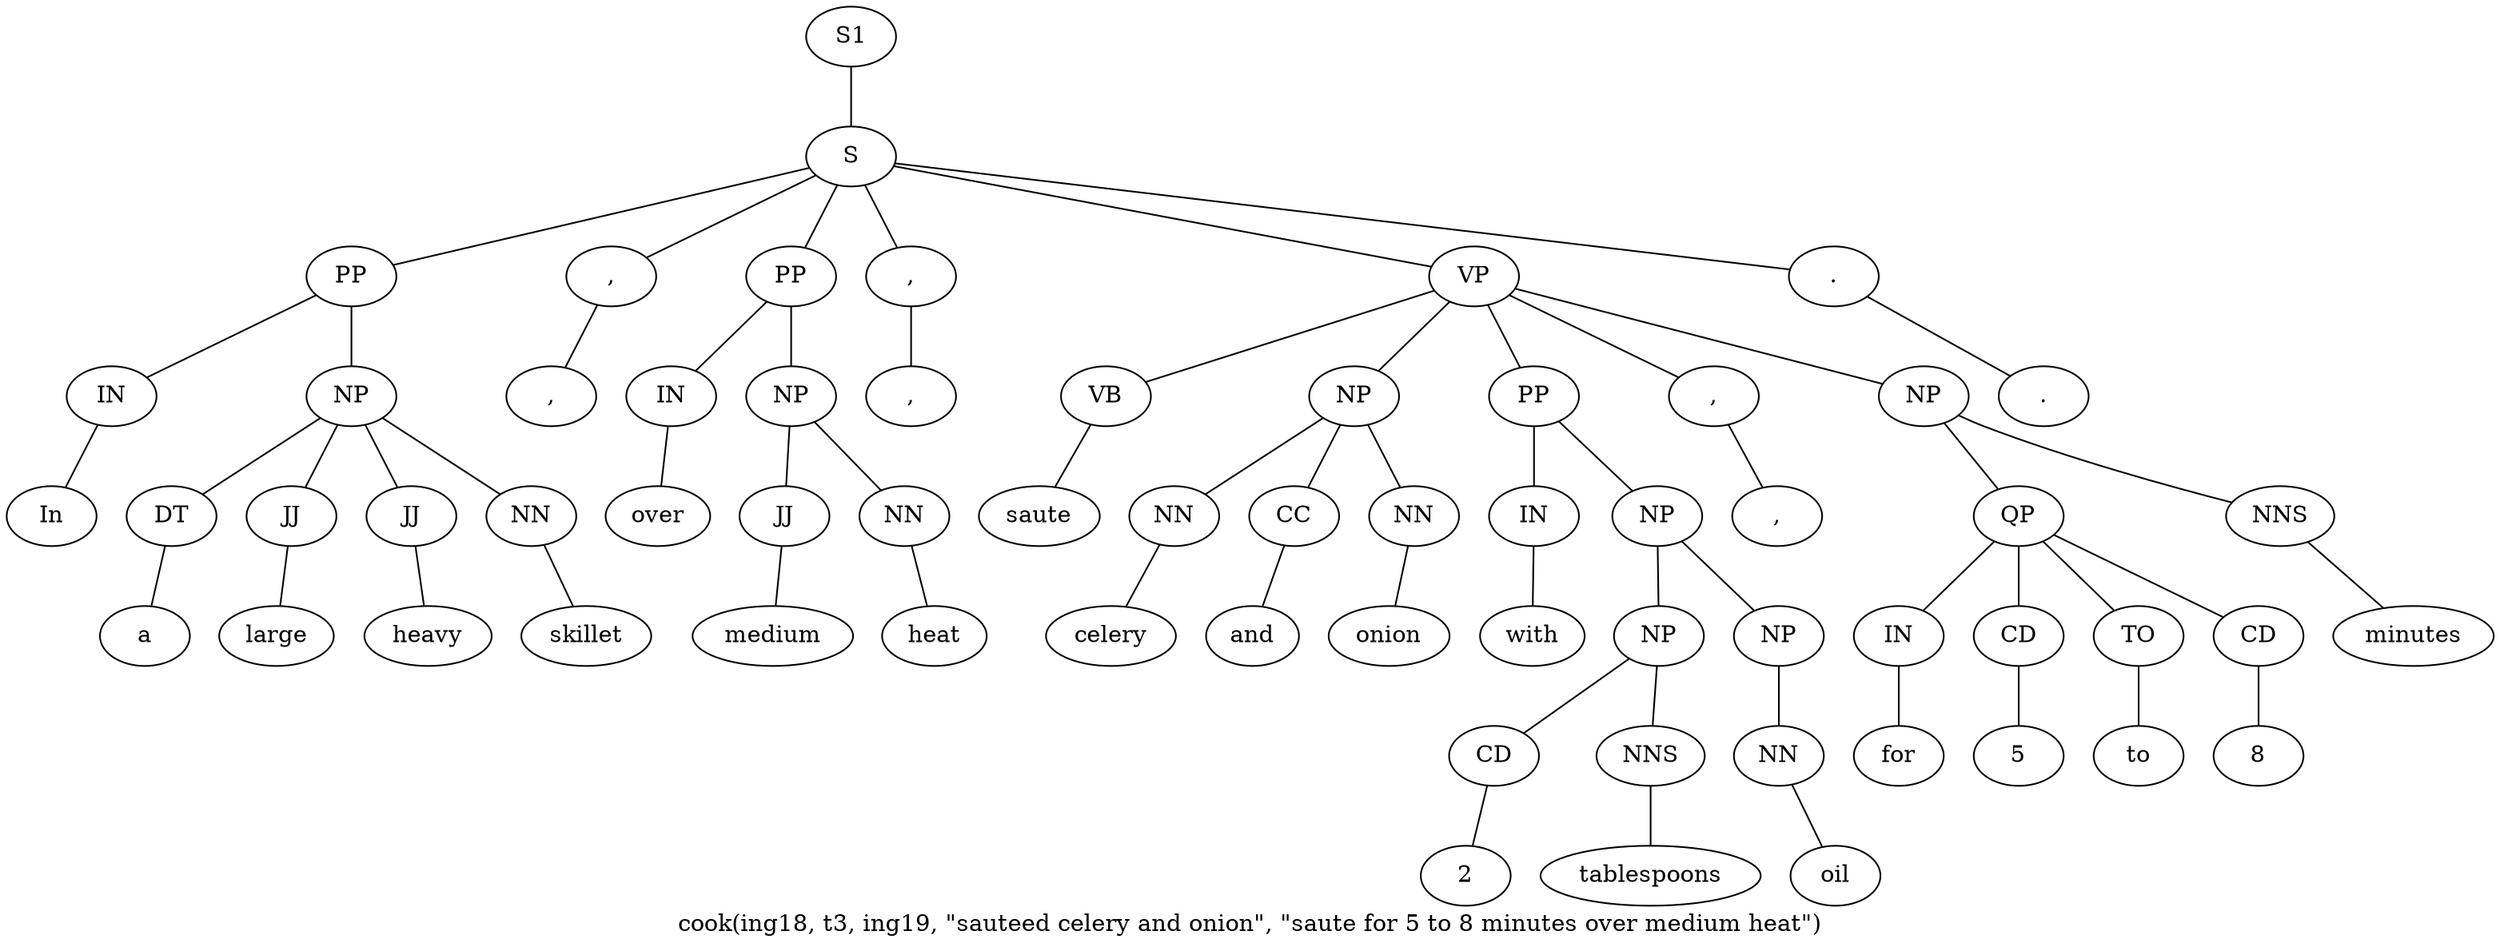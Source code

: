 graph SyntaxGraph {
	label = "cook(ing18, t3, ing19, \"sauteed celery and onion\", \"saute for 5 to 8 minutes over medium heat\")";
	Node0 [label="S1"];
	Node1 [label="S"];
	Node2 [label="PP"];
	Node3 [label="IN"];
	Node4 [label="In"];
	Node5 [label="NP"];
	Node6 [label="DT"];
	Node7 [label="a"];
	Node8 [label="JJ"];
	Node9 [label="large"];
	Node10 [label="JJ"];
	Node11 [label="heavy"];
	Node12 [label="NN"];
	Node13 [label="skillet"];
	Node14 [label=","];
	Node15 [label=","];
	Node16 [label="PP"];
	Node17 [label="IN"];
	Node18 [label="over"];
	Node19 [label="NP"];
	Node20 [label="JJ"];
	Node21 [label="medium"];
	Node22 [label="NN"];
	Node23 [label="heat"];
	Node24 [label=","];
	Node25 [label=","];
	Node26 [label="VP"];
	Node27 [label="VB"];
	Node28 [label="saute"];
	Node29 [label="NP"];
	Node30 [label="NN"];
	Node31 [label="celery"];
	Node32 [label="CC"];
	Node33 [label="and"];
	Node34 [label="NN"];
	Node35 [label="onion"];
	Node36 [label="PP"];
	Node37 [label="IN"];
	Node38 [label="with"];
	Node39 [label="NP"];
	Node40 [label="NP"];
	Node41 [label="CD"];
	Node42 [label="2"];
	Node43 [label="NNS"];
	Node44 [label="tablespoons"];
	Node45 [label="NP"];
	Node46 [label="NN"];
	Node47 [label="oil"];
	Node48 [label=","];
	Node49 [label=","];
	Node50 [label="NP"];
	Node51 [label="QP"];
	Node52 [label="IN"];
	Node53 [label="for"];
	Node54 [label="CD"];
	Node55 [label="5"];
	Node56 [label="TO"];
	Node57 [label="to"];
	Node58 [label="CD"];
	Node59 [label="8"];
	Node60 [label="NNS"];
	Node61 [label="minutes"];
	Node62 [label="."];
	Node63 [label="."];

	Node0 -- Node1;
	Node1 -- Node2;
	Node1 -- Node14;
	Node1 -- Node16;
	Node1 -- Node24;
	Node1 -- Node26;
	Node1 -- Node62;
	Node2 -- Node3;
	Node2 -- Node5;
	Node3 -- Node4;
	Node5 -- Node6;
	Node5 -- Node8;
	Node5 -- Node10;
	Node5 -- Node12;
	Node6 -- Node7;
	Node8 -- Node9;
	Node10 -- Node11;
	Node12 -- Node13;
	Node14 -- Node15;
	Node16 -- Node17;
	Node16 -- Node19;
	Node17 -- Node18;
	Node19 -- Node20;
	Node19 -- Node22;
	Node20 -- Node21;
	Node22 -- Node23;
	Node24 -- Node25;
	Node26 -- Node27;
	Node26 -- Node29;
	Node26 -- Node36;
	Node26 -- Node48;
	Node26 -- Node50;
	Node27 -- Node28;
	Node29 -- Node30;
	Node29 -- Node32;
	Node29 -- Node34;
	Node30 -- Node31;
	Node32 -- Node33;
	Node34 -- Node35;
	Node36 -- Node37;
	Node36 -- Node39;
	Node37 -- Node38;
	Node39 -- Node40;
	Node39 -- Node45;
	Node40 -- Node41;
	Node40 -- Node43;
	Node41 -- Node42;
	Node43 -- Node44;
	Node45 -- Node46;
	Node46 -- Node47;
	Node48 -- Node49;
	Node50 -- Node51;
	Node50 -- Node60;
	Node51 -- Node52;
	Node51 -- Node54;
	Node51 -- Node56;
	Node51 -- Node58;
	Node52 -- Node53;
	Node54 -- Node55;
	Node56 -- Node57;
	Node58 -- Node59;
	Node60 -- Node61;
	Node62 -- Node63;
}